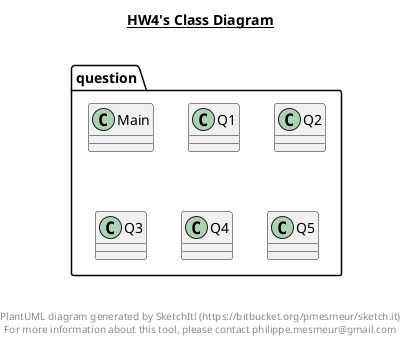 @startuml

title __HW4's Class Diagram__\n

  namespace question {
    class question.Main {
    }
  }
  

  namespace question {
    class question.Q1 {
    }
  }
  

  namespace question {
    class question.Q2 {
    }
  }
  

  namespace question {
    class question.Q3 {
    }
  }
  

  namespace question {
    class question.Q4 {
    }
  }
  

  namespace question {
    class question.Q5 {
    }
  }
  



right footer


PlantUML diagram generated by SketchIt! (https://bitbucket.org/pmesmeur/sketch.it)
For more information about this tool, please contact philippe.mesmeur@gmail.com
endfooter

@enduml
